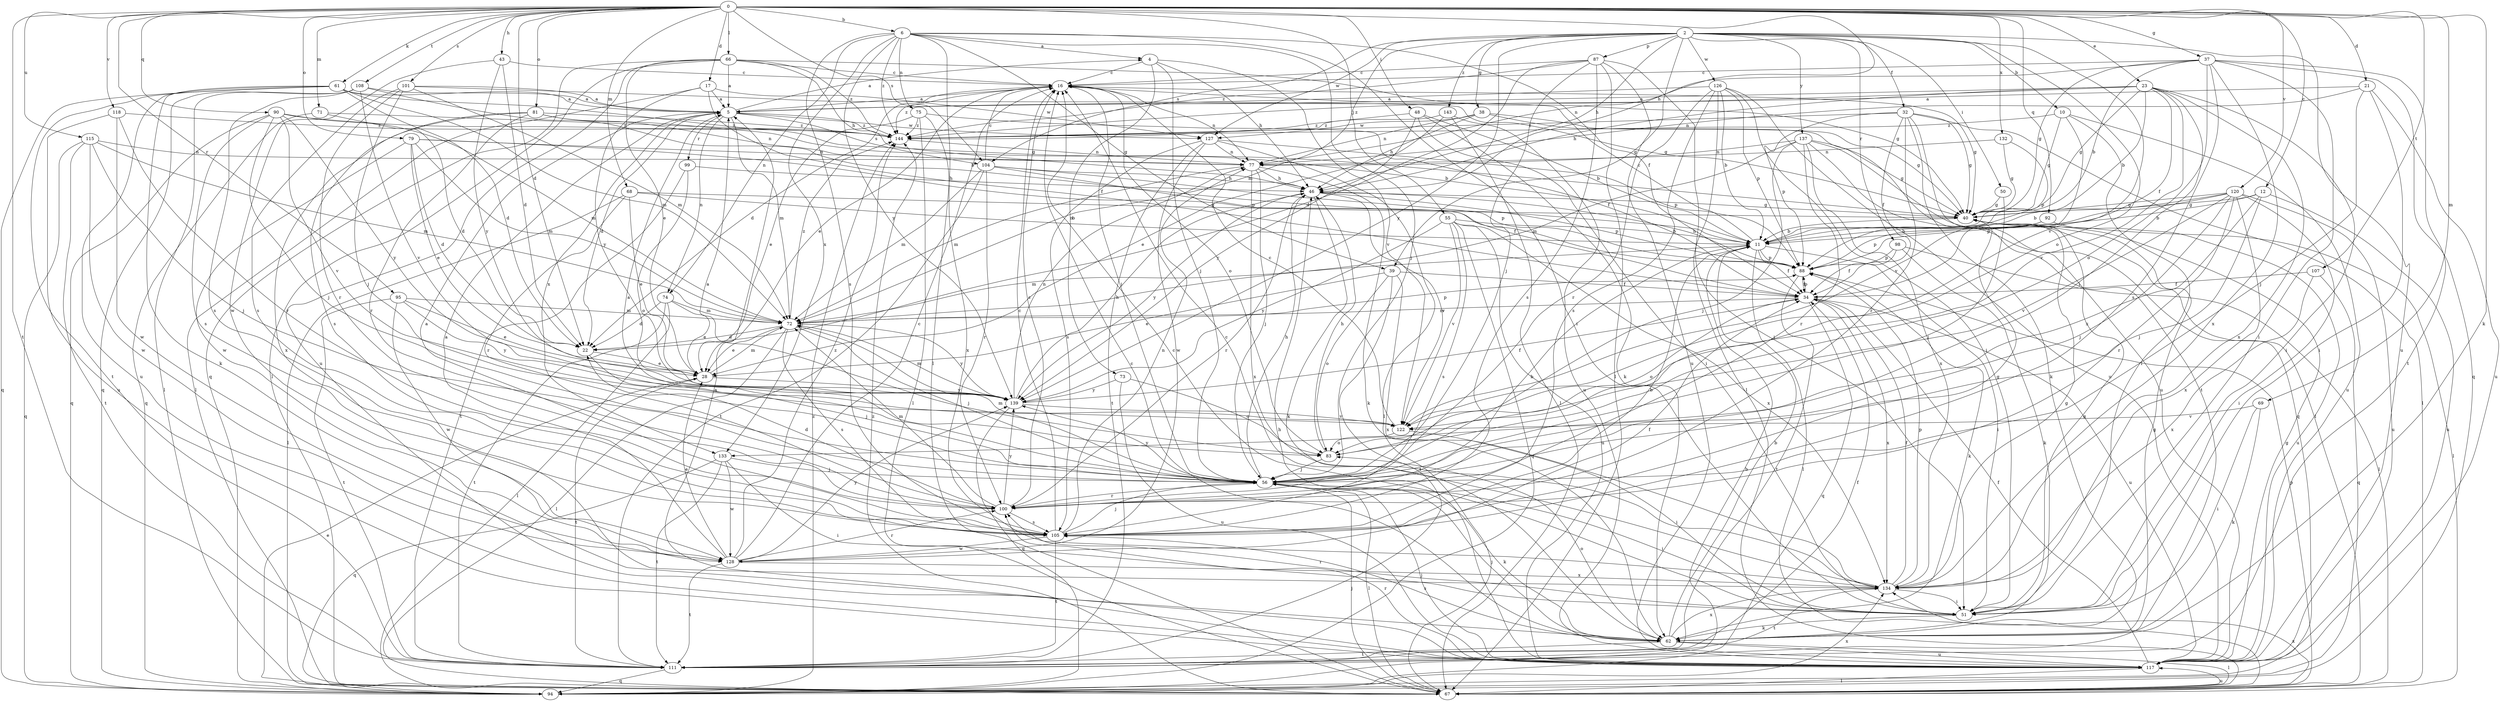strict digraph  {
0;
2;
4;
5;
6;
10;
11;
12;
16;
17;
21;
22;
23;
28;
32;
34;
37;
38;
39;
40;
43;
46;
48;
50;
51;
55;
56;
61;
62;
66;
67;
68;
69;
71;
72;
73;
74;
75;
77;
79;
81;
83;
87;
88;
90;
92;
94;
95;
98;
99;
100;
101;
104;
105;
107;
108;
111;
115;
117;
118;
120;
122;
126;
127;
128;
132;
133;
134;
137;
139;
143;
144;
0 -> 6  [label=b];
0 -> 12  [label=c];
0 -> 17  [label=d];
0 -> 21  [label=d];
0 -> 22  [label=d];
0 -> 23  [label=e];
0 -> 37  [label=g];
0 -> 43  [label=h];
0 -> 46  [label=h];
0 -> 48  [label=i];
0 -> 55  [label=j];
0 -> 61  [label=k];
0 -> 62  [label=k];
0 -> 66  [label=l];
0 -> 68  [label=m];
0 -> 69  [label=m];
0 -> 71  [label=m];
0 -> 79  [label=o];
0 -> 81  [label=o];
0 -> 90  [label=q];
0 -> 92  [label=q];
0 -> 95  [label=r];
0 -> 101  [label=s];
0 -> 104  [label=s];
0 -> 107  [label=t];
0 -> 108  [label=t];
0 -> 111  [label=t];
0 -> 115  [label=u];
0 -> 118  [label=v];
0 -> 120  [label=v];
0 -> 132  [label=x];
2 -> 10  [label=b];
2 -> 32  [label=f];
2 -> 38  [label=g];
2 -> 39  [label=g];
2 -> 46  [label=h];
2 -> 50  [label=i];
2 -> 72  [label=m];
2 -> 83  [label=o];
2 -> 87  [label=p];
2 -> 98  [label=r];
2 -> 104  [label=s];
2 -> 117  [label=u];
2 -> 122  [label=v];
2 -> 126  [label=w];
2 -> 127  [label=w];
2 -> 137  [label=y];
2 -> 139  [label=y];
2 -> 143  [label=z];
4 -> 16  [label=c];
4 -> 46  [label=h];
4 -> 56  [label=j];
4 -> 73  [label=n];
4 -> 122  [label=v];
5 -> 4  [label=a];
5 -> 22  [label=d];
5 -> 72  [label=m];
5 -> 74  [label=n];
5 -> 99  [label=r];
5 -> 104  [label=s];
5 -> 127  [label=w];
5 -> 133  [label=x];
5 -> 144  [label=z];
6 -> 4  [label=a];
6 -> 34  [label=f];
6 -> 39  [label=g];
6 -> 51  [label=i];
6 -> 56  [label=j];
6 -> 67  [label=l];
6 -> 74  [label=n];
6 -> 75  [label=n];
6 -> 105  [label=s];
6 -> 133  [label=x];
6 -> 139  [label=y];
6 -> 144  [label=z];
10 -> 40  [label=g];
10 -> 51  [label=i];
10 -> 117  [label=u];
10 -> 122  [label=v];
10 -> 144  [label=z];
11 -> 16  [label=c];
11 -> 34  [label=f];
11 -> 51  [label=i];
11 -> 67  [label=l];
11 -> 72  [label=m];
11 -> 88  [label=p];
12 -> 11  [label=b];
12 -> 40  [label=g];
12 -> 56  [label=j];
12 -> 117  [label=u];
12 -> 133  [label=x];
16 -> 5  [label=a];
16 -> 22  [label=d];
16 -> 28  [label=e];
16 -> 40  [label=g];
16 -> 56  [label=j];
16 -> 77  [label=n];
16 -> 83  [label=o];
16 -> 144  [label=z];
17 -> 5  [label=a];
17 -> 34  [label=f];
17 -> 67  [label=l];
17 -> 127  [label=w];
17 -> 139  [label=y];
21 -> 5  [label=a];
21 -> 51  [label=i];
21 -> 56  [label=j];
21 -> 77  [label=n];
21 -> 117  [label=u];
22 -> 28  [label=e];
22 -> 56  [label=j];
23 -> 5  [label=a];
23 -> 11  [label=b];
23 -> 34  [label=f];
23 -> 40  [label=g];
23 -> 46  [label=h];
23 -> 51  [label=i];
23 -> 56  [label=j];
23 -> 122  [label=v];
23 -> 134  [label=x];
23 -> 144  [label=z];
28 -> 72  [label=m];
28 -> 111  [label=t];
28 -> 139  [label=y];
32 -> 34  [label=f];
32 -> 40  [label=g];
32 -> 62  [label=k];
32 -> 67  [label=l];
32 -> 88  [label=p];
32 -> 100  [label=r];
32 -> 117  [label=u];
32 -> 144  [label=z];
34 -> 72  [label=m];
34 -> 83  [label=o];
34 -> 88  [label=p];
34 -> 94  [label=q];
34 -> 117  [label=u];
34 -> 134  [label=x];
37 -> 11  [label=b];
37 -> 16  [label=c];
37 -> 40  [label=g];
37 -> 51  [label=i];
37 -> 77  [label=n];
37 -> 83  [label=o];
37 -> 94  [label=q];
37 -> 105  [label=s];
37 -> 111  [label=t];
37 -> 134  [label=x];
38 -> 40  [label=g];
38 -> 46  [label=h];
38 -> 77  [label=n];
38 -> 111  [label=t];
38 -> 127  [label=w];
39 -> 28  [label=e];
39 -> 34  [label=f];
39 -> 83  [label=o];
39 -> 111  [label=t];
39 -> 134  [label=x];
40 -> 11  [label=b];
40 -> 67  [label=l];
43 -> 16  [label=c];
43 -> 22  [label=d];
43 -> 128  [label=w];
43 -> 139  [label=y];
46 -> 40  [label=g];
46 -> 62  [label=k];
46 -> 88  [label=p];
46 -> 100  [label=r];
46 -> 122  [label=v];
46 -> 139  [label=y];
48 -> 11  [label=b];
48 -> 51  [label=i];
48 -> 62  [label=k];
48 -> 139  [label=y];
48 -> 144  [label=z];
50 -> 40  [label=g];
50 -> 56  [label=j];
51 -> 16  [label=c];
51 -> 40  [label=g];
51 -> 62  [label=k];
51 -> 100  [label=r];
55 -> 11  [label=b];
55 -> 94  [label=q];
55 -> 105  [label=s];
55 -> 117  [label=u];
55 -> 122  [label=v];
55 -> 134  [label=x];
55 -> 139  [label=y];
56 -> 5  [label=a];
56 -> 46  [label=h];
56 -> 51  [label=i];
56 -> 62  [label=k];
56 -> 67  [label=l];
56 -> 72  [label=m];
56 -> 100  [label=r];
56 -> 139  [label=y];
61 -> 5  [label=a];
61 -> 22  [label=d];
61 -> 40  [label=g];
61 -> 62  [label=k];
61 -> 72  [label=m];
61 -> 94  [label=q];
61 -> 111  [label=t];
61 -> 117  [label=u];
62 -> 11  [label=b];
62 -> 16  [label=c];
62 -> 40  [label=g];
62 -> 56  [label=j];
62 -> 67  [label=l];
62 -> 83  [label=o];
62 -> 105  [label=s];
62 -> 111  [label=t];
62 -> 117  [label=u];
62 -> 134  [label=x];
66 -> 5  [label=a];
66 -> 16  [label=c];
66 -> 28  [label=e];
66 -> 40  [label=g];
66 -> 46  [label=h];
66 -> 67  [label=l];
66 -> 94  [label=q];
66 -> 117  [label=u];
66 -> 144  [label=z];
67 -> 56  [label=j];
67 -> 88  [label=p];
67 -> 117  [label=u];
67 -> 134  [label=x];
67 -> 144  [label=z];
68 -> 11  [label=b];
68 -> 28  [label=e];
68 -> 40  [label=g];
68 -> 67  [label=l];
68 -> 100  [label=r];
69 -> 51  [label=i];
69 -> 62  [label=k];
69 -> 122  [label=v];
71 -> 22  [label=d];
71 -> 94  [label=q];
71 -> 144  [label=z];
72 -> 22  [label=d];
72 -> 28  [label=e];
72 -> 56  [label=j];
72 -> 67  [label=l];
72 -> 88  [label=p];
72 -> 105  [label=s];
72 -> 139  [label=y];
72 -> 144  [label=z];
73 -> 83  [label=o];
73 -> 117  [label=u];
73 -> 139  [label=y];
74 -> 22  [label=d];
74 -> 28  [label=e];
74 -> 67  [label=l];
74 -> 72  [label=m];
74 -> 111  [label=t];
75 -> 28  [label=e];
75 -> 34  [label=f];
75 -> 67  [label=l];
75 -> 134  [label=x];
75 -> 144  [label=z];
77 -> 46  [label=h];
77 -> 56  [label=j];
77 -> 62  [label=k];
77 -> 72  [label=m];
77 -> 134  [label=x];
79 -> 22  [label=d];
79 -> 28  [label=e];
79 -> 72  [label=m];
79 -> 77  [label=n];
79 -> 88  [label=p];
79 -> 128  [label=w];
81 -> 11  [label=b];
81 -> 77  [label=n];
81 -> 100  [label=r];
81 -> 105  [label=s];
81 -> 134  [label=x];
81 -> 144  [label=z];
83 -> 5  [label=a];
83 -> 46  [label=h];
83 -> 56  [label=j];
87 -> 16  [label=c];
87 -> 22  [label=d];
87 -> 51  [label=i];
87 -> 56  [label=j];
87 -> 67  [label=l];
87 -> 105  [label=s];
87 -> 117  [label=u];
87 -> 144  [label=z];
88 -> 34  [label=f];
88 -> 46  [label=h];
88 -> 62  [label=k];
88 -> 111  [label=t];
90 -> 56  [label=j];
90 -> 72  [label=m];
90 -> 94  [label=q];
90 -> 105  [label=s];
90 -> 122  [label=v];
90 -> 139  [label=y];
90 -> 144  [label=z];
92 -> 11  [label=b];
92 -> 88  [label=p];
92 -> 117  [label=u];
94 -> 11  [label=b];
94 -> 28  [label=e];
94 -> 134  [label=x];
94 -> 144  [label=z];
95 -> 28  [label=e];
95 -> 72  [label=m];
95 -> 111  [label=t];
95 -> 128  [label=w];
95 -> 139  [label=y];
98 -> 34  [label=f];
98 -> 62  [label=k];
98 -> 67  [label=l];
98 -> 88  [label=p];
99 -> 46  [label=h];
99 -> 83  [label=o];
99 -> 111  [label=t];
100 -> 11  [label=b];
100 -> 16  [label=c];
100 -> 22  [label=d];
100 -> 72  [label=m];
100 -> 105  [label=s];
100 -> 139  [label=y];
101 -> 5  [label=a];
101 -> 40  [label=g];
101 -> 56  [label=j];
101 -> 72  [label=m];
101 -> 100  [label=r];
101 -> 105  [label=s];
104 -> 16  [label=c];
104 -> 34  [label=f];
104 -> 46  [label=h];
104 -> 72  [label=m];
104 -> 88  [label=p];
104 -> 100  [label=r];
104 -> 111  [label=t];
105 -> 5  [label=a];
105 -> 11  [label=b];
105 -> 16  [label=c];
105 -> 40  [label=g];
105 -> 56  [label=j];
105 -> 77  [label=n];
105 -> 111  [label=t];
105 -> 128  [label=w];
107 -> 34  [label=f];
107 -> 94  [label=q];
107 -> 134  [label=x];
108 -> 5  [label=a];
108 -> 11  [label=b];
108 -> 67  [label=l];
108 -> 94  [label=q];
108 -> 105  [label=s];
108 -> 122  [label=v];
111 -> 34  [label=f];
111 -> 94  [label=q];
115 -> 56  [label=j];
115 -> 72  [label=m];
115 -> 77  [label=n];
115 -> 94  [label=q];
115 -> 111  [label=t];
115 -> 128  [label=w];
117 -> 5  [label=a];
117 -> 34  [label=f];
117 -> 40  [label=g];
117 -> 46  [label=h];
117 -> 56  [label=j];
117 -> 67  [label=l];
117 -> 100  [label=r];
118 -> 100  [label=r];
118 -> 117  [label=u];
118 -> 128  [label=w];
118 -> 144  [label=z];
120 -> 11  [label=b];
120 -> 40  [label=g];
120 -> 51  [label=i];
120 -> 56  [label=j];
120 -> 88  [label=p];
120 -> 100  [label=r];
120 -> 117  [label=u];
120 -> 122  [label=v];
120 -> 134  [label=x];
122 -> 16  [label=c];
122 -> 51  [label=i];
122 -> 83  [label=o];
126 -> 5  [label=a];
126 -> 11  [label=b];
126 -> 51  [label=i];
126 -> 67  [label=l];
126 -> 88  [label=p];
126 -> 100  [label=r];
126 -> 105  [label=s];
126 -> 117  [label=u];
127 -> 67  [label=l];
127 -> 77  [label=n];
127 -> 88  [label=p];
127 -> 105  [label=s];
127 -> 111  [label=t];
127 -> 128  [label=w];
128 -> 5  [label=a];
128 -> 16  [label=c];
128 -> 28  [label=e];
128 -> 34  [label=f];
128 -> 100  [label=r];
128 -> 111  [label=t];
128 -> 134  [label=x];
128 -> 139  [label=y];
128 -> 144  [label=z];
132 -> 40  [label=g];
132 -> 77  [label=n];
132 -> 88  [label=p];
133 -> 51  [label=i];
133 -> 56  [label=j];
133 -> 94  [label=q];
133 -> 111  [label=t];
133 -> 128  [label=w];
134 -> 16  [label=c];
134 -> 34  [label=f];
134 -> 40  [label=g];
134 -> 51  [label=i];
134 -> 88  [label=p];
134 -> 111  [label=t];
137 -> 40  [label=g];
137 -> 56  [label=j];
137 -> 67  [label=l];
137 -> 72  [label=m];
137 -> 77  [label=n];
137 -> 94  [label=q];
137 -> 100  [label=r];
137 -> 134  [label=x];
139 -> 34  [label=f];
139 -> 46  [label=h];
139 -> 72  [label=m];
139 -> 77  [label=n];
139 -> 94  [label=q];
139 -> 122  [label=v];
143 -> 28  [label=e];
143 -> 67  [label=l];
143 -> 117  [label=u];
143 -> 144  [label=z];
144 -> 77  [label=n];
}
